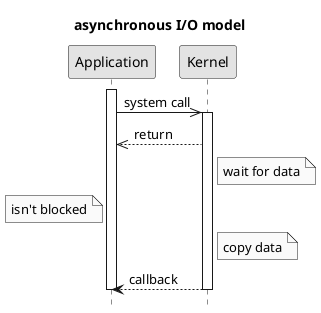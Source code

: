 @startuml
title asynchronous I/O model
hide footbox
skinparam monochrome true
skinparam shadowing false
activate Application
Application->>Kernel: system call
activate Kernel
Kernel-->>Application: return
Note right of Kernel: wait for data
Note left of Application: isn't blocked
Note right of Kernel: copy data
Kernel-->Application: callback
deactivate Kernel
deactivate Application
@enduml
